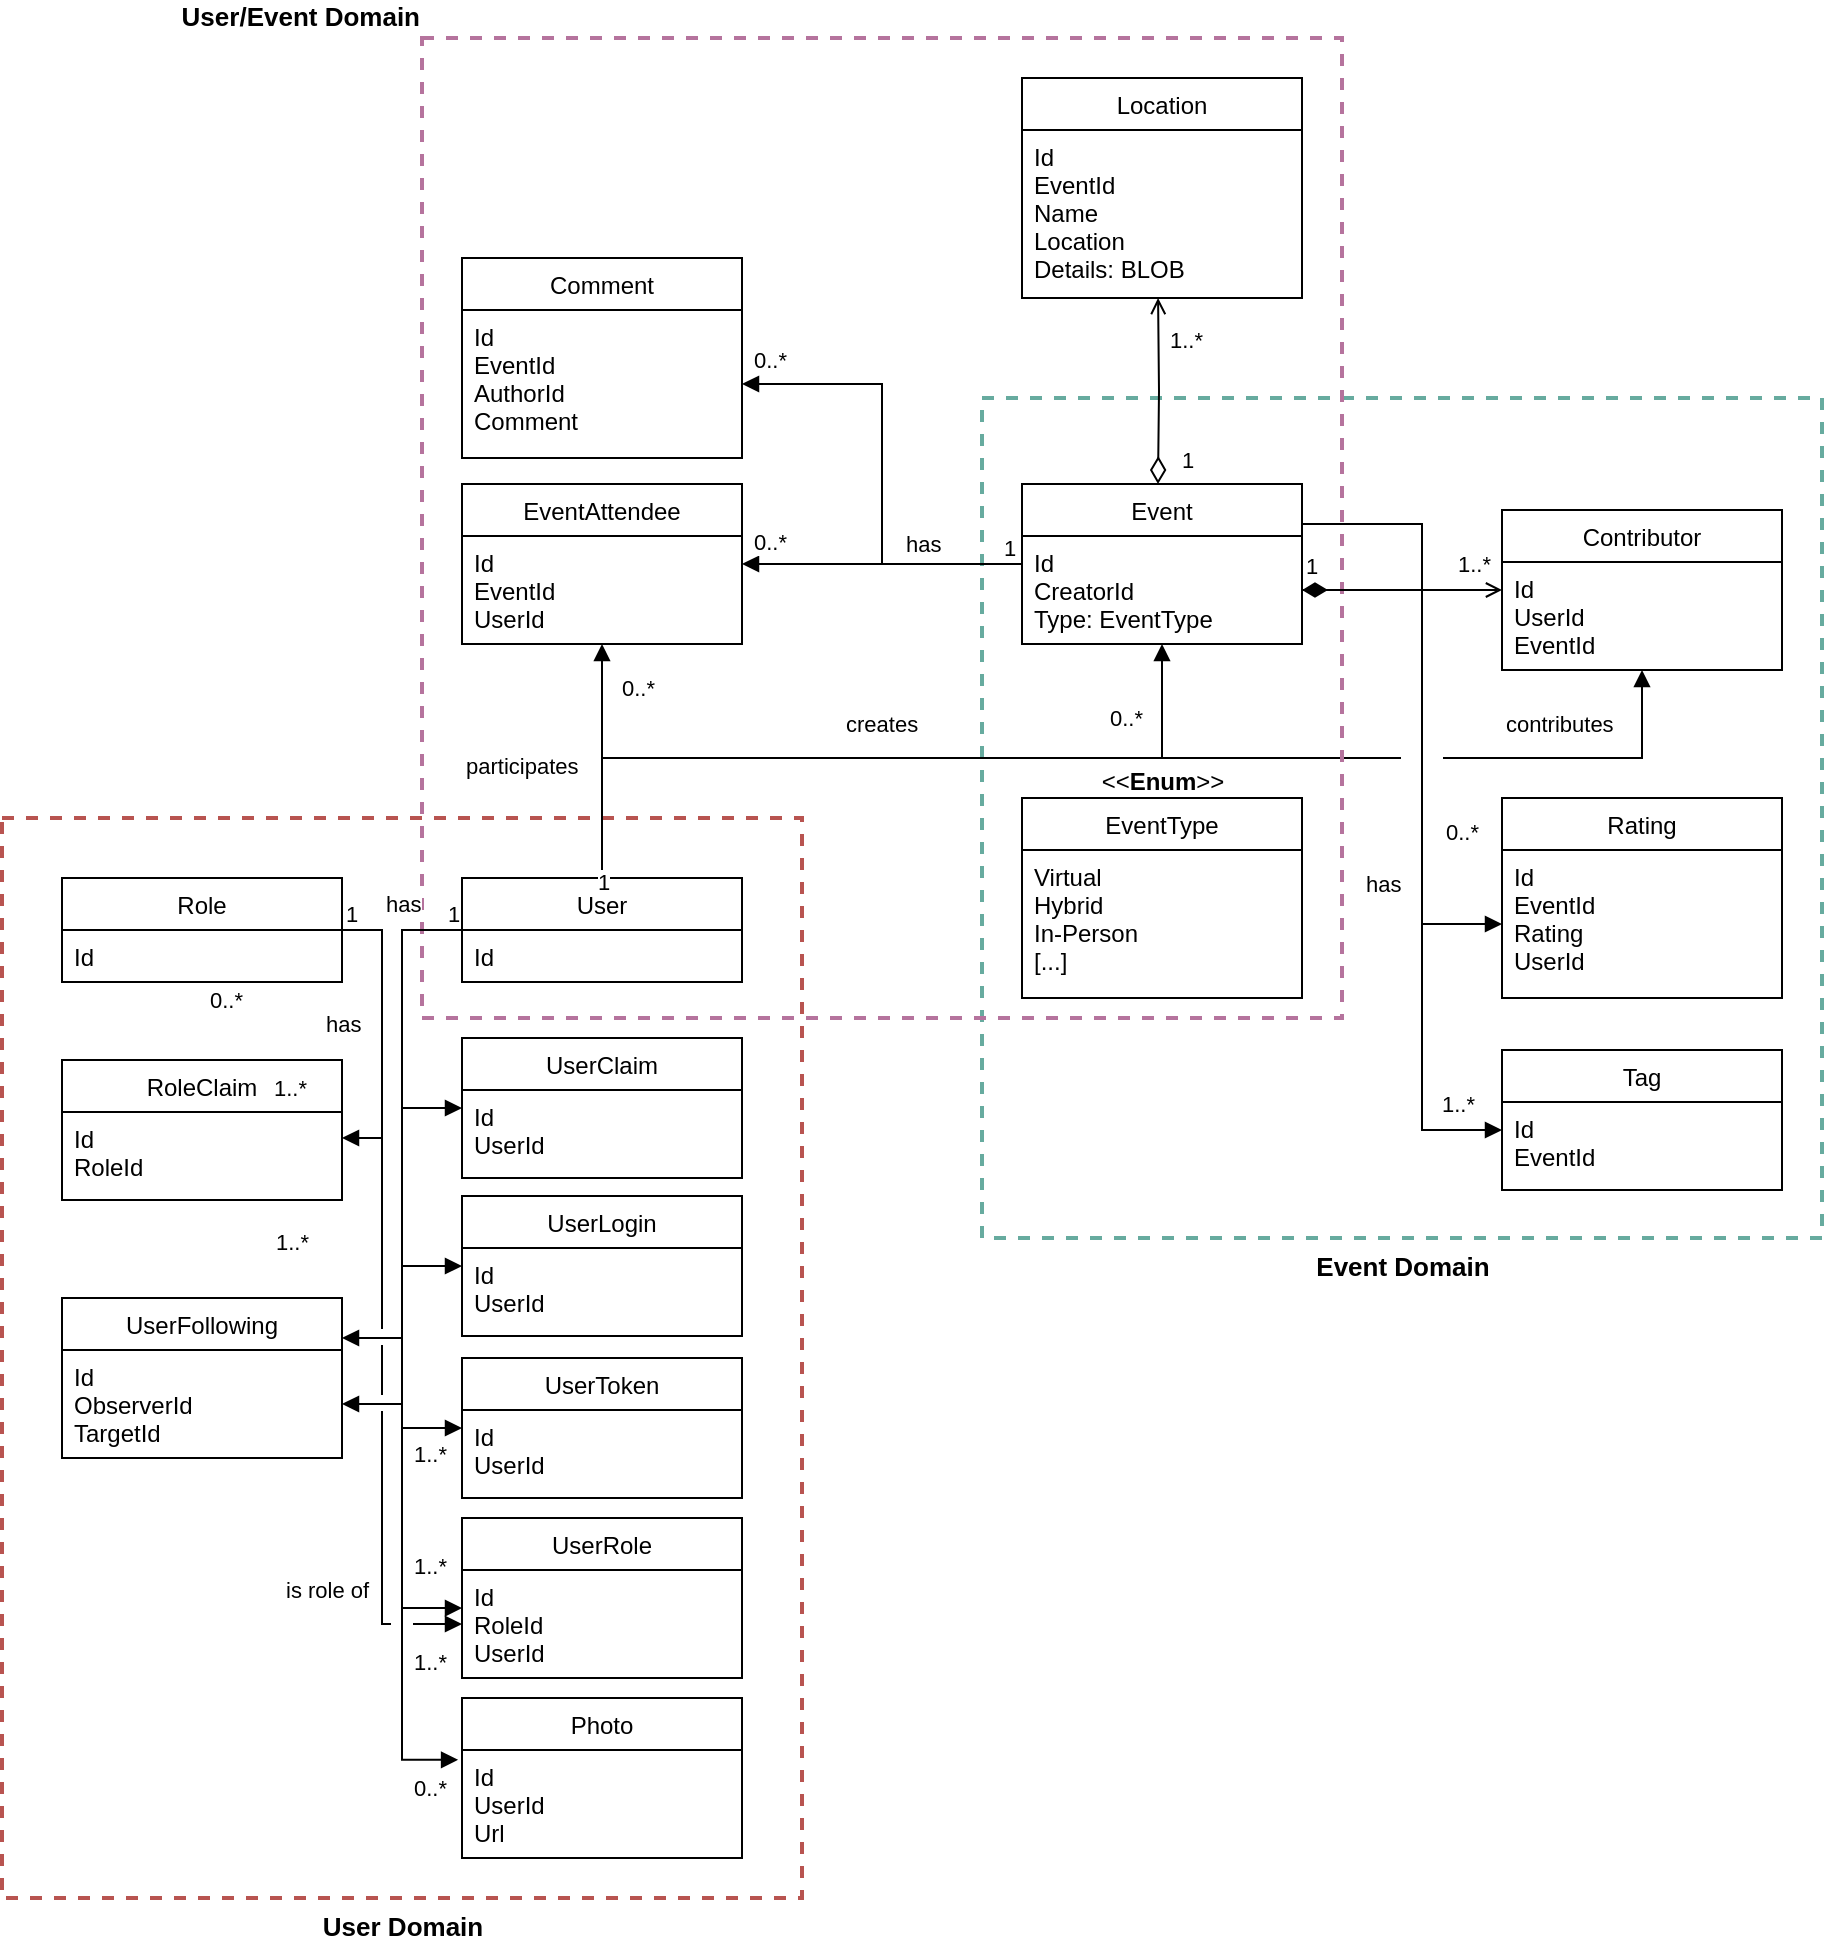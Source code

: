 <mxfile version="20.8.17" type="device"><diagram name="Page-1" id="86g745Wfbl-O8R3pguOT"><mxGraphModel dx="1393" dy="1907" grid="1" gridSize="10" guides="1" tooltips="1" connect="1" arrows="1" fold="1" page="1" pageScale="1" pageWidth="850" pageHeight="1100" math="0" shadow="0"><root><mxCell id="0"/><mxCell id="1" parent="0"/><mxCell id="SCVJK3KLuOIWNItaOH2P-81" value="&lt;b&gt;&lt;font style=&quot;font-size: 13px;&quot;&gt;Event Domain&lt;/font&gt;&lt;/b&gt;" style="verticalLabelPosition=bottom;verticalAlign=top;html=1;shape=mxgraph.basic.rect;fillColor2=none;strokeWidth=2;size=20;indent=5;fillColor=none;dashed=1;strokeColor=#67AB9F;" vertex="1" parent="1"><mxGeometry x="540" y="60" width="420" height="420" as="geometry"/></mxCell><mxCell id="SCVJK3KLuOIWNItaOH2P-72" value="is role of" style="endArrow=block;endFill=1;html=1;edgeStyle=orthogonalEdgeStyle;align=left;verticalAlign=top;rounded=0;startSize=8;endSize=6;entryX=0;entryY=0.5;entryDx=0;entryDy=0;" edge="1" parent="1" source="SCVJK3KLuOIWNItaOH2P-49" target="SCVJK3KLuOIWNItaOH2P-52"><mxGeometry x="0.657" y="-50" relative="1" as="geometry"><mxPoint x="340" y="500" as="sourcePoint"/><mxPoint x="500" y="500" as="targetPoint"/><Array as="points"><mxPoint x="240" y="326"/><mxPoint x="240" y="673"/></Array><mxPoint as="offset"/></mxGeometry></mxCell><mxCell id="SCVJK3KLuOIWNItaOH2P-73" value="1" style="edgeLabel;resizable=0;html=1;align=left;verticalAlign=bottom;dashed=1;strokeWidth=2;fillColor=none;" connectable="0" vertex="1" parent="SCVJK3KLuOIWNItaOH2P-72"><mxGeometry x="-1" relative="1" as="geometry"/></mxCell><mxCell id="SCVJK3KLuOIWNItaOH2P-47" value="&lt;b&gt;&lt;font style=&quot;font-size: 13px;&quot;&gt;User Domain&lt;/font&gt;&lt;/b&gt;" style="verticalLabelPosition=bottom;verticalAlign=top;html=1;shape=mxgraph.basic.rect;fillColor2=none;strokeWidth=2;size=20;indent=5;fillColor=none;dashed=1;strokeColor=#b85450;" vertex="1" parent="1"><mxGeometry x="50" y="270" width="400" height="540" as="geometry"/></mxCell><mxCell id="SCVJK3KLuOIWNItaOH2P-133" value="" style="verticalLabelPosition=bottom;verticalAlign=top;html=1;shape=mxgraph.basic.rect;fillColor2=none;strokeWidth=1;size=20;indent=5;strokeColor=#FFFFFF;fontSize=13;fontColor=none;fillColor=default;" vertex="1" parent="1"><mxGeometry x="235" y="526" width="10" height="7" as="geometry"/></mxCell><mxCell id="SCVJK3KLuOIWNItaOH2P-132" value="" style="verticalLabelPosition=bottom;verticalAlign=top;html=1;shape=mxgraph.basic.rect;fillColor2=none;strokeWidth=1;size=20;indent=5;strokeColor=#FFFFFF;fontSize=13;fontColor=none;fillColor=default;" vertex="1" parent="1"><mxGeometry x="235" y="559" width="10" height="7" as="geometry"/></mxCell><mxCell id="SCVJK3KLuOIWNItaOH2P-127" value="" style="verticalLabelPosition=bottom;verticalAlign=top;html=1;shape=mxgraph.basic.rect;fillColor2=none;strokeWidth=1;size=20;indent=5;strokeColor=#FFFFFF;fontSize=13;fontColor=none;fillColor=default;" vertex="1" parent="1"><mxGeometry x="245" y="668.5" width="10" height="15.5" as="geometry"/></mxCell><mxCell id="SCVJK3KLuOIWNItaOH2P-25" value="contributes" style="endArrow=block;endFill=1;html=1;align=left;verticalAlign=top;rounded=0;exitX=0.5;exitY=0;exitDx=0;exitDy=0;edgeStyle=orthogonalEdgeStyle;" edge="1" parent="1" source="SCVJK3KLuOIWNItaOH2P-1" target="SCVJK3KLuOIWNItaOH2P-20"><mxGeometry x="0.635" y="30" relative="1" as="geometry"><mxPoint x="630" y="320" as="sourcePoint"/><mxPoint x="780" y="280" as="targetPoint"/><mxPoint as="offset"/><Array as="points"><mxPoint x="350" y="240"/><mxPoint x="870" y="240"/></Array></mxGeometry></mxCell><mxCell id="SCVJK3KLuOIWNItaOH2P-26" value="1..*" style="edgeLabel;resizable=0;html=1;align=left;verticalAlign=bottom;" connectable="0" vertex="1" parent="SCVJK3KLuOIWNItaOH2P-25"><mxGeometry x="-1" relative="1" as="geometry"><mxPoint x="-165" y="190" as="offset"/></mxGeometry></mxCell><mxCell id="SCVJK3KLuOIWNItaOH2P-124" value="" style="verticalLabelPosition=bottom;verticalAlign=top;html=1;shape=mxgraph.basic.rect;fillColor2=none;strokeWidth=1;size=0;indent=5;strokeColor=#FFFFFF;fontSize=13;fontColor=none;fillColor=default;" vertex="1" parent="1"><mxGeometry x="245" y="668.5" width="10" height="10.5" as="geometry"/></mxCell><mxCell id="SCVJK3KLuOIWNItaOH2P-94" value="&lt;b&gt;&lt;font style=&quot;font-size: 13px;&quot;&gt;User/Event Domain&lt;/font&gt;&lt;/b&gt;" style="verticalLabelPosition=top;verticalAlign=bottom;html=1;shape=mxgraph.basic.rect;fillColor2=none;strokeWidth=2;size=20;indent=5;fillColor=none;dashed=1;strokeColor=#B5739D;labelPosition=left;align=right;" vertex="1" parent="1"><mxGeometry x="260" y="-120" width="460" height="490" as="geometry"/></mxCell><mxCell id="SCVJK3KLuOIWNItaOH2P-1" value="User" style="swimlane;fontStyle=0;childLayout=stackLayout;horizontal=1;startSize=26;fillColor=none;horizontalStack=0;resizeParent=1;resizeParentMax=0;resizeLast=0;collapsible=1;marginBottom=0;" vertex="1" parent="1"><mxGeometry x="280" y="300" width="140" height="52" as="geometry"/></mxCell><mxCell id="SCVJK3KLuOIWNItaOH2P-2" value="Id" style="text;strokeColor=none;fillColor=none;align=left;verticalAlign=top;spacingLeft=4;spacingRight=4;overflow=hidden;rotatable=0;points=[[0,0.5],[1,0.5]];portConstraint=eastwest;" vertex="1" parent="SCVJK3KLuOIWNItaOH2P-1"><mxGeometry y="26" width="140" height="26" as="geometry"/></mxCell><mxCell id="SCVJK3KLuOIWNItaOH2P-5" value="Event" style="swimlane;fontStyle=0;childLayout=stackLayout;horizontal=1;startSize=26;fillColor=none;horizontalStack=0;resizeParent=1;resizeParentMax=0;resizeLast=0;collapsible=1;marginBottom=0;" vertex="1" parent="1"><mxGeometry x="560" y="103" width="140" height="80" as="geometry"/></mxCell><mxCell id="SCVJK3KLuOIWNItaOH2P-6" value="Id&#10;CreatorId&#10;Type: EventType" style="text;strokeColor=none;fillColor=none;align=left;verticalAlign=top;spacingLeft=4;spacingRight=4;overflow=hidden;rotatable=0;points=[[0,0.5],[1,0.5]];portConstraint=eastwest;" vertex="1" parent="SCVJK3KLuOIWNItaOH2P-5"><mxGeometry y="26" width="140" height="54" as="geometry"/></mxCell><mxCell id="SCVJK3KLuOIWNItaOH2P-7" value="EventAttendee" style="swimlane;fontStyle=0;childLayout=stackLayout;horizontal=1;startSize=26;fillColor=none;horizontalStack=0;resizeParent=1;resizeParentMax=0;resizeLast=0;collapsible=1;marginBottom=0;" vertex="1" parent="1"><mxGeometry x="280" y="103" width="140" height="80" as="geometry"/></mxCell><mxCell id="SCVJK3KLuOIWNItaOH2P-8" value="Id&#10;EventId&#10;UserId" style="text;strokeColor=none;fillColor=none;align=left;verticalAlign=top;spacingLeft=4;spacingRight=4;overflow=hidden;rotatable=0;points=[[0,0.5],[1,0.5]];portConstraint=eastwest;" vertex="1" parent="SCVJK3KLuOIWNItaOH2P-7"><mxGeometry y="26" width="140" height="54" as="geometry"/></mxCell><mxCell id="SCVJK3KLuOIWNItaOH2P-9" value="participates" style="endArrow=block;endFill=1;html=1;align=left;verticalAlign=top;rounded=0;exitX=0.5;exitY=0;exitDx=0;exitDy=0;" edge="1" parent="1" source="SCVJK3KLuOIWNItaOH2P-1" target="SCVJK3KLuOIWNItaOH2P-7"><mxGeometry x="0.186" y="70" relative="1" as="geometry"><mxPoint x="340" y="420" as="sourcePoint"/><mxPoint x="500" y="420" as="targetPoint"/><mxPoint as="offset"/></mxGeometry></mxCell><mxCell id="SCVJK3KLuOIWNItaOH2P-11" value="has" style="endArrow=block;endFill=1;html=1;align=left;verticalAlign=top;rounded=0;entryX=1;entryY=0.5;entryDx=0;entryDy=0;" edge="1" parent="1" source="SCVJK3KLuOIWNItaOH2P-5" target="SCVJK3KLuOIWNItaOH2P-7"><mxGeometry x="-0.143" y="-23" relative="1" as="geometry"><mxPoint x="530" y="160" as="sourcePoint"/><mxPoint x="360" y="192" as="targetPoint"/><mxPoint as="offset"/></mxGeometry></mxCell><mxCell id="SCVJK3KLuOIWNItaOH2P-12" value="1" style="edgeLabel;resizable=0;html=1;align=left;verticalAlign=bottom;" connectable="0" vertex="1" parent="SCVJK3KLuOIWNItaOH2P-11"><mxGeometry x="-1" relative="1" as="geometry"><mxPoint x="-11" as="offset"/></mxGeometry></mxCell><mxCell id="SCVJK3KLuOIWNItaOH2P-13" value="0..*" style="edgeLabel;resizable=0;html=1;align=left;verticalAlign=bottom;" connectable="0" vertex="1" parent="1"><mxGeometry x="350" y="320" as="geometry"><mxPoint x="8" y="-107" as="offset"/></mxGeometry></mxCell><mxCell id="SCVJK3KLuOIWNItaOH2P-15" value="0..*" style="edgeLabel;resizable=0;html=1;align=left;verticalAlign=bottom;" connectable="0" vertex="1" parent="1"><mxGeometry x="560" y="151" as="geometry"><mxPoint x="-136" y="-11" as="offset"/></mxGeometry></mxCell><mxCell id="SCVJK3KLuOIWNItaOH2P-16" value="creates" style="endArrow=block;endFill=1;html=1;align=left;verticalAlign=top;rounded=0;exitX=0.5;exitY=0;exitDx=0;exitDy=0;edgeStyle=orthogonalEdgeStyle;" edge="1" parent="1" source="SCVJK3KLuOIWNItaOH2P-1" target="SCVJK3KLuOIWNItaOH2P-5"><mxGeometry x="-0.093" y="30" relative="1" as="geometry"><mxPoint x="570" y="166" as="sourcePoint"/><mxPoint x="650" y="230" as="targetPoint"/><mxPoint as="offset"/><Array as="points"><mxPoint x="350" y="240"/><mxPoint x="630" y="240"/></Array></mxGeometry></mxCell><mxCell id="SCVJK3KLuOIWNItaOH2P-17" value="1..*" style="edgeLabel;resizable=0;html=1;align=left;verticalAlign=bottom;" connectable="0" vertex="1" parent="SCVJK3KLuOIWNItaOH2P-16"><mxGeometry x="-1" relative="1" as="geometry"><mxPoint x="-166" y="113" as="offset"/></mxGeometry></mxCell><mxCell id="SCVJK3KLuOIWNItaOH2P-18" value="0..*" style="edgeLabel;resizable=0;html=1;align=left;verticalAlign=bottom;" connectable="0" vertex="1" parent="1"><mxGeometry x="430" y="370" as="geometry"><mxPoint x="172" y="-142" as="offset"/></mxGeometry></mxCell><mxCell id="SCVJK3KLuOIWNItaOH2P-19" value="Contributor" style="swimlane;fontStyle=0;childLayout=stackLayout;horizontal=1;startSize=26;fillColor=none;horizontalStack=0;resizeParent=1;resizeParentMax=0;resizeLast=0;collapsible=1;marginBottom=0;" vertex="1" parent="1"><mxGeometry x="800" y="116" width="140" height="80" as="geometry"/></mxCell><mxCell id="SCVJK3KLuOIWNItaOH2P-20" value="Id&#10;UserId&#10;EventId" style="text;strokeColor=none;fillColor=none;align=left;verticalAlign=top;spacingLeft=4;spacingRight=4;overflow=hidden;rotatable=0;points=[[0,0.5],[1,0.5]];portConstraint=eastwest;" vertex="1" parent="SCVJK3KLuOIWNItaOH2P-19"><mxGeometry y="26" width="140" height="54" as="geometry"/></mxCell><mxCell id="SCVJK3KLuOIWNItaOH2P-21" value="1" style="endArrow=open;html=1;endSize=6;startArrow=diamondThin;startSize=10;startFill=1;align=left;verticalAlign=bottom;rounded=0;exitX=1;exitY=0.5;exitDx=0;exitDy=0;" edge="1" parent="1" source="SCVJK3KLuOIWNItaOH2P-6" target="SCVJK3KLuOIWNItaOH2P-19"><mxGeometry x="-1" y="3" relative="1" as="geometry"><mxPoint x="340" y="420" as="sourcePoint"/><mxPoint x="500" y="420" as="targetPoint"/></mxGeometry></mxCell><mxCell id="SCVJK3KLuOIWNItaOH2P-24" value="1..*" style="edgeLabel;resizable=0;html=1;align=left;verticalAlign=bottom;" connectable="0" vertex="1" parent="1"><mxGeometry x="776" y="151" as="geometry"/></mxCell><mxCell id="SCVJK3KLuOIWNItaOH2P-29" value="Tag" style="swimlane;fontStyle=0;childLayout=stackLayout;horizontal=1;startSize=26;fillColor=none;horizontalStack=0;resizeParent=1;resizeParentMax=0;resizeLast=0;collapsible=1;marginBottom=0;" vertex="1" parent="1"><mxGeometry x="800" y="386" width="140" height="70" as="geometry"/></mxCell><mxCell id="SCVJK3KLuOIWNItaOH2P-30" value="Id&#10;EventId" style="text;strokeColor=none;fillColor=none;align=left;verticalAlign=top;spacingLeft=4;spacingRight=4;overflow=hidden;rotatable=0;points=[[0,0.5],[1,0.5]];portConstraint=eastwest;" vertex="1" parent="SCVJK3KLuOIWNItaOH2P-29"><mxGeometry y="26" width="140" height="44" as="geometry"/></mxCell><mxCell id="SCVJK3KLuOIWNItaOH2P-31" value="" style="endArrow=block;endFill=1;html=1;align=left;verticalAlign=top;rounded=0;exitX=1;exitY=0.5;exitDx=0;exitDy=0;edgeStyle=orthogonalEdgeStyle;" edge="1" parent="1" source="SCVJK3KLuOIWNItaOH2P-6" target="SCVJK3KLuOIWNItaOH2P-29"><mxGeometry x="0.589" y="-60" relative="1" as="geometry"><mxPoint x="430" y="336" as="sourcePoint"/><mxPoint x="640" y="201" as="targetPoint"/><mxPoint as="offset"/><Array as="points"><mxPoint x="760" y="156"/><mxPoint x="760" y="426"/></Array></mxGeometry></mxCell><mxCell id="SCVJK3KLuOIWNItaOH2P-33" value="1..*" style="edgeLabel;resizable=0;html=1;align=left;verticalAlign=bottom;" connectable="0" vertex="1" parent="1"><mxGeometry x="770" y="410" as="geometry"><mxPoint x="-2" y="11" as="offset"/></mxGeometry></mxCell><mxCell id="SCVJK3KLuOIWNItaOH2P-45" value="" style="group" vertex="1" connectable="0" parent="1"><mxGeometry x="560" y="237" width="140" height="123" as="geometry"/></mxCell><mxCell id="SCVJK3KLuOIWNItaOH2P-42" value="EventType" style="swimlane;fontStyle=0;childLayout=stackLayout;horizontal=1;startSize=26;fillColor=none;horizontalStack=0;resizeParent=1;resizeParentMax=0;resizeLast=0;collapsible=1;marginBottom=0;" vertex="1" parent="SCVJK3KLuOIWNItaOH2P-45"><mxGeometry y="23" width="140" height="100" as="geometry"/></mxCell><mxCell id="SCVJK3KLuOIWNItaOH2P-43" value="Virtual&#10;Hybrid&#10;In-Person&#10;[...]" style="text;strokeColor=none;fillColor=none;align=left;verticalAlign=top;spacingLeft=4;spacingRight=4;overflow=hidden;rotatable=0;points=[[0,0.5],[1,0.5]];portConstraint=eastwest;" vertex="1" parent="SCVJK3KLuOIWNItaOH2P-42"><mxGeometry y="26" width="140" height="74" as="geometry"/></mxCell><mxCell id="SCVJK3KLuOIWNItaOH2P-44" value="&amp;lt;&amp;lt;&lt;b&gt;Enum&lt;/b&gt;&amp;gt;&amp;gt;" style="text;html=1;align=center;verticalAlign=middle;resizable=0;points=[];autosize=1;strokeColor=none;fillColor=none;" vertex="1" parent="SCVJK3KLuOIWNItaOH2P-45"><mxGeometry x="30" width="80" height="30" as="geometry"/></mxCell><mxCell id="SCVJK3KLuOIWNItaOH2P-49" value="Role" style="swimlane;fontStyle=0;childLayout=stackLayout;horizontal=1;startSize=26;fillColor=none;horizontalStack=0;resizeParent=1;resizeParentMax=0;resizeLast=0;collapsible=1;marginBottom=0;" vertex="1" parent="1"><mxGeometry x="80" y="300" width="140" height="52" as="geometry"/></mxCell><mxCell id="SCVJK3KLuOIWNItaOH2P-50" value="Id" style="text;strokeColor=none;fillColor=none;align=left;verticalAlign=top;spacingLeft=4;spacingRight=4;overflow=hidden;rotatable=0;points=[[0,0.5],[1,0.5]];portConstraint=eastwest;" vertex="1" parent="SCVJK3KLuOIWNItaOH2P-49"><mxGeometry y="26" width="140" height="26" as="geometry"/></mxCell><mxCell id="SCVJK3KLuOIWNItaOH2P-51" value="UserRole" style="swimlane;fontStyle=0;childLayout=stackLayout;horizontal=1;startSize=26;fillColor=none;horizontalStack=0;resizeParent=1;resizeParentMax=0;resizeLast=0;collapsible=1;marginBottom=0;" vertex="1" parent="1"><mxGeometry x="280" y="620" width="140" height="80" as="geometry"/></mxCell><mxCell id="SCVJK3KLuOIWNItaOH2P-52" value="Id&#10;RoleId&#10;UserId" style="text;strokeColor=none;fillColor=none;align=left;verticalAlign=top;spacingLeft=4;spacingRight=4;overflow=hidden;rotatable=0;points=[[0,0.5],[1,0.5]];portConstraint=eastwest;" vertex="1" parent="SCVJK3KLuOIWNItaOH2P-51"><mxGeometry y="26" width="140" height="54" as="geometry"/></mxCell><mxCell id="SCVJK3KLuOIWNItaOH2P-53" value="UserClaim" style="swimlane;fontStyle=0;childLayout=stackLayout;horizontal=1;startSize=26;fillColor=none;horizontalStack=0;resizeParent=1;resizeParentMax=0;resizeLast=0;collapsible=1;marginBottom=0;" vertex="1" parent="1"><mxGeometry x="280" y="380" width="140" height="70" as="geometry"/></mxCell><mxCell id="SCVJK3KLuOIWNItaOH2P-54" value="Id&#10;UserId" style="text;strokeColor=none;fillColor=none;align=left;verticalAlign=top;spacingLeft=4;spacingRight=4;overflow=hidden;rotatable=0;points=[[0,0.5],[1,0.5]];portConstraint=eastwest;" vertex="1" parent="SCVJK3KLuOIWNItaOH2P-53"><mxGeometry y="26" width="140" height="44" as="geometry"/></mxCell><mxCell id="SCVJK3KLuOIWNItaOH2P-55" value="UserToken" style="swimlane;fontStyle=0;childLayout=stackLayout;horizontal=1;startSize=26;fillColor=none;horizontalStack=0;resizeParent=1;resizeParentMax=0;resizeLast=0;collapsible=1;marginBottom=0;" vertex="1" parent="1"><mxGeometry x="280" y="540" width="140" height="70" as="geometry"/></mxCell><mxCell id="SCVJK3KLuOIWNItaOH2P-56" value="Id&#10;UserId" style="text;strokeColor=none;fillColor=none;align=left;verticalAlign=top;spacingLeft=4;spacingRight=4;overflow=hidden;rotatable=0;points=[[0,0.5],[1,0.5]];portConstraint=eastwest;" vertex="1" parent="SCVJK3KLuOIWNItaOH2P-55"><mxGeometry y="26" width="140" height="44" as="geometry"/></mxCell><mxCell id="SCVJK3KLuOIWNItaOH2P-57" value="UserLogin" style="swimlane;fontStyle=0;childLayout=stackLayout;horizontal=1;startSize=26;fillColor=none;horizontalStack=0;resizeParent=1;resizeParentMax=0;resizeLast=0;collapsible=1;marginBottom=0;" vertex="1" parent="1"><mxGeometry x="280" y="459" width="140" height="70" as="geometry"/></mxCell><mxCell id="SCVJK3KLuOIWNItaOH2P-58" value="Id&#10;UserId" style="text;strokeColor=none;fillColor=none;align=left;verticalAlign=top;spacingLeft=4;spacingRight=4;overflow=hidden;rotatable=0;points=[[0,0.5],[1,0.5]];portConstraint=eastwest;" vertex="1" parent="SCVJK3KLuOIWNItaOH2P-57"><mxGeometry y="26" width="140" height="44" as="geometry"/></mxCell><mxCell id="SCVJK3KLuOIWNItaOH2P-62" value="name" style="endArrow=block;endFill=1;html=1;edgeStyle=orthogonalEdgeStyle;align=left;verticalAlign=top;rounded=0;startSize=8;endSize=6;exitX=0;exitY=0.5;exitDx=0;exitDy=0;entryX=0;entryY=0.5;entryDx=0;entryDy=0;fontColor=none;noLabel=1;" edge="1" parent="1" source="SCVJK3KLuOIWNItaOH2P-1" target="SCVJK3KLuOIWNItaOH2P-57"><mxGeometry x="-1" y="97" relative="1" as="geometry"><mxPoint x="340" y="500" as="sourcePoint"/><mxPoint x="500" y="500" as="targetPoint"/><Array as="points"><mxPoint x="250" y="326"/><mxPoint x="250" y="494"/></Array><mxPoint x="80" y="-43" as="offset"/></mxGeometry></mxCell><mxCell id="SCVJK3KLuOIWNItaOH2P-64" value="name" style="endArrow=block;endFill=1;html=1;edgeStyle=orthogonalEdgeStyle;align=left;verticalAlign=top;rounded=0;startSize=8;endSize=6;exitX=0;exitY=0.5;exitDx=0;exitDy=0;entryX=0;entryY=0.5;entryDx=0;entryDy=0;fontColor=none;noLabel=1;" edge="1" parent="1" source="SCVJK3KLuOIWNItaOH2P-1" target="SCVJK3KLuOIWNItaOH2P-55"><mxGeometry x="-1" y="88" relative="1" as="geometry"><mxPoint x="290" y="336" as="sourcePoint"/><mxPoint x="290" y="495" as="targetPoint"/><Array as="points"><mxPoint x="250" y="326"/><mxPoint x="250" y="575"/></Array><mxPoint x="70" y="-34" as="offset"/></mxGeometry></mxCell><mxCell id="SCVJK3KLuOIWNItaOH2P-70" value="has" style="endArrow=block;endFill=1;html=1;edgeStyle=orthogonalEdgeStyle;align=left;verticalAlign=top;rounded=0;startSize=8;endSize=6;exitX=0;exitY=0.5;exitDx=0;exitDy=0;entryX=0;entryY=0.5;entryDx=0;entryDy=0;" edge="1" parent="1" source="SCVJK3KLuOIWNItaOH2P-1" target="SCVJK3KLuOIWNItaOH2P-53"><mxGeometry x="-0.597" y="-28" relative="1" as="geometry"><mxPoint x="300" y="346" as="sourcePoint"/><mxPoint x="300" y="566" as="targetPoint"/><Array as="points"><mxPoint x="250" y="326"/><mxPoint x="250" y="415"/></Array><mxPoint x="18" y="-26" as="offset"/></mxGeometry></mxCell><mxCell id="SCVJK3KLuOIWNItaOH2P-71" value="1..*" style="edgeLabel;resizable=0;html=1;align=left;verticalAlign=bottom;dashed=1;strokeWidth=2;fillColor=none;" connectable="0" vertex="1" parent="SCVJK3KLuOIWNItaOH2P-70"><mxGeometry x="-1" relative="1" as="geometry"><mxPoint x="-26" y="270" as="offset"/></mxGeometry></mxCell><mxCell id="SCVJK3KLuOIWNItaOH2P-74" value="1..*" style="edgeLabel;resizable=0;html=1;align=left;verticalAlign=bottom;dashed=1;strokeWidth=2;fillColor=none;" connectable="0" vertex="1" parent="1"><mxGeometry x="254" y="652" as="geometry"/></mxCell><mxCell id="SCVJK3KLuOIWNItaOH2P-75" value="RoleClaim" style="swimlane;fontStyle=0;childLayout=stackLayout;horizontal=1;startSize=26;fillColor=none;horizontalStack=0;resizeParent=1;resizeParentMax=0;resizeLast=0;collapsible=1;marginBottom=0;" vertex="1" parent="1"><mxGeometry x="80" y="391" width="140" height="70" as="geometry"/></mxCell><mxCell id="SCVJK3KLuOIWNItaOH2P-76" value="Id&#10;RoleId" style="text;strokeColor=none;fillColor=none;align=left;verticalAlign=top;spacingLeft=4;spacingRight=4;overflow=hidden;rotatable=0;points=[[0,0.5],[1,0.5]];portConstraint=eastwest;" vertex="1" parent="SCVJK3KLuOIWNItaOH2P-75"><mxGeometry y="26" width="140" height="44" as="geometry"/></mxCell><mxCell id="SCVJK3KLuOIWNItaOH2P-77" value="has" style="endArrow=block;endFill=1;html=1;edgeStyle=orthogonalEdgeStyle;align=left;verticalAlign=top;rounded=0;startSize=8;endSize=6;exitX=1;exitY=0.5;exitDx=0;exitDy=0;" edge="1" parent="1"><mxGeometry x="-0.25" y="-30" relative="1" as="geometry"><mxPoint x="220" y="326" as="sourcePoint"/><mxPoint x="220" y="430" as="targetPoint"/><Array as="points"><mxPoint x="240" y="326"/><mxPoint x="240" y="430"/></Array><mxPoint as="offset"/></mxGeometry></mxCell><mxCell id="SCVJK3KLuOIWNItaOH2P-78" value="1" style="edgeLabel;resizable=0;html=1;align=left;verticalAlign=bottom;dashed=1;strokeWidth=2;fillColor=none;" connectable="0" vertex="1" parent="SCVJK3KLuOIWNItaOH2P-77"><mxGeometry x="-1" relative="1" as="geometry"/></mxCell><mxCell id="SCVJK3KLuOIWNItaOH2P-80" value="0..*" style="edgeLabel;resizable=0;html=1;align=left;verticalAlign=bottom;" connectable="0" vertex="1" parent="1"><mxGeometry x="265.02" y="530" as="geometry"><mxPoint x="-113" y="-161" as="offset"/></mxGeometry></mxCell><mxCell id="SCVJK3KLuOIWNItaOH2P-82" value="1..*" style="edgeLabel;resizable=0;html=1;align=left;verticalAlign=bottom;dashed=1;strokeWidth=2;fillColor=none;" connectable="0" vertex="1" parent="1"><mxGeometry x="254" y="700" as="geometry"/></mxCell><mxCell id="SCVJK3KLuOIWNItaOH2P-87" value="Rating" style="swimlane;fontStyle=0;childLayout=stackLayout;horizontal=1;startSize=26;fillColor=none;horizontalStack=0;resizeParent=1;resizeParentMax=0;resizeLast=0;collapsible=1;marginBottom=0;" vertex="1" parent="1"><mxGeometry x="800" y="260" width="140" height="100" as="geometry"/></mxCell><mxCell id="SCVJK3KLuOIWNItaOH2P-88" value="Id&#10;EventId&#10;Rating&#10;UserId" style="text;strokeColor=none;fillColor=none;align=left;verticalAlign=top;spacingLeft=4;spacingRight=4;overflow=hidden;rotatable=0;points=[[0,0.5],[1,0.5]];portConstraint=eastwest;" vertex="1" parent="SCVJK3KLuOIWNItaOH2P-87"><mxGeometry y="26" width="140" height="74" as="geometry"/></mxCell><mxCell id="SCVJK3KLuOIWNItaOH2P-98" value="" style="verticalLabelPosition=bottom;verticalAlign=top;html=1;shape=mxgraph.basic.rect;fillColor2=none;strokeWidth=1;size=20;indent=5;strokeColor=#FFFFFF;fontSize=13;fontColor=none;fillColor=default;" vertex="1" parent="1"><mxGeometry x="750" y="227" width="20" height="25.5" as="geometry"/></mxCell><mxCell id="SCVJK3KLuOIWNItaOH2P-89" value="has&amp;nbsp;" style="endArrow=block;endFill=1;html=1;align=left;verticalAlign=top;rounded=0;entryX=0;entryY=0.5;entryDx=0;entryDy=0;edgeStyle=orthogonalEdgeStyle;exitX=1;exitY=0.25;exitDx=0;exitDy=0;endSize=6;" edge="1" parent="1" source="SCVJK3KLuOIWNItaOH2P-5" target="SCVJK3KLuOIWNItaOH2P-88"><mxGeometry x="0.513" y="-30" relative="1" as="geometry"><mxPoint x="570" y="166" as="sourcePoint"/><mxPoint x="430" y="166" as="targetPoint"/><mxPoint as="offset"/><Array as="points"><mxPoint x="760" y="123"/><mxPoint x="760" y="323"/></Array></mxGeometry></mxCell><mxCell id="SCVJK3KLuOIWNItaOH2P-90" value="0..*" style="edgeLabel;resizable=0;html=1;align=left;verticalAlign=bottom;" connectable="0" vertex="1" parent="SCVJK3KLuOIWNItaOH2P-89"><mxGeometry x="-1" relative="1" as="geometry"><mxPoint x="70" y="162" as="offset"/></mxGeometry></mxCell><mxCell id="SCVJK3KLuOIWNItaOH2P-103" value="Photo" style="swimlane;fontStyle=0;childLayout=stackLayout;horizontal=1;startSize=26;fillColor=none;horizontalStack=0;resizeParent=1;resizeParentMax=0;resizeLast=0;collapsible=1;marginBottom=0;" vertex="1" parent="1"><mxGeometry x="280" y="710" width="140" height="80" as="geometry"/></mxCell><mxCell id="SCVJK3KLuOIWNItaOH2P-104" value="Id&#10;UserId&#10;Url" style="text;strokeColor=none;fillColor=none;align=left;verticalAlign=top;spacingLeft=4;spacingRight=4;overflow=hidden;rotatable=0;points=[[0,0.5],[1,0.5]];portConstraint=eastwest;" vertex="1" parent="SCVJK3KLuOIWNItaOH2P-103"><mxGeometry y="26" width="140" height="54" as="geometry"/></mxCell><mxCell id="SCVJK3KLuOIWNItaOH2P-109" value="name" style="endArrow=block;endFill=1;html=1;edgeStyle=orthogonalEdgeStyle;align=left;verticalAlign=top;rounded=0;startSize=8;endSize=6;exitX=0;exitY=0.5;exitDx=0;exitDy=0;entryX=0;entryY=0.352;entryDx=0;entryDy=0;entryPerimeter=0;fontColor=none;noLabel=1;" edge="1" parent="1" source="SCVJK3KLuOIWNItaOH2P-1" target="SCVJK3KLuOIWNItaOH2P-52"><mxGeometry x="-1" y="67" relative="1" as="geometry"><mxPoint x="280" y="326" as="sourcePoint"/><mxPoint x="289.02" y="665.018" as="targetPoint"/><Array as="points"><mxPoint x="250" y="326"/><mxPoint x="250" y="665"/></Array><mxPoint x="40" y="-13" as="offset"/></mxGeometry></mxCell><mxCell id="SCVJK3KLuOIWNItaOH2P-110" value="1" style="edgeLabel;resizable=0;html=1;align=left;verticalAlign=bottom;dashed=1;strokeWidth=2;fillColor=none;" connectable="0" vertex="1" parent="SCVJK3KLuOIWNItaOH2P-109"><mxGeometry x="-1" relative="1" as="geometry"><mxPoint x="-9" as="offset"/></mxGeometry></mxCell><mxCell id="SCVJK3KLuOIWNItaOH2P-114" value="0..*" style="edgeLabel;resizable=0;html=1;align=left;verticalAlign=bottom;dashed=1;strokeWidth=2;fillColor=none;" connectable="0" vertex="1" parent="1"><mxGeometry x="250" y="706" as="geometry"><mxPoint x="4" y="57" as="offset"/></mxGeometry></mxCell><mxCell id="SCVJK3KLuOIWNItaOH2P-115" value="Comment" style="swimlane;fontStyle=0;childLayout=stackLayout;horizontal=1;startSize=26;fillColor=none;horizontalStack=0;resizeParent=1;resizeParentMax=0;resizeLast=0;collapsible=1;marginBottom=0;" vertex="1" parent="1"><mxGeometry x="280" y="-10" width="140" height="100" as="geometry"/></mxCell><mxCell id="SCVJK3KLuOIWNItaOH2P-116" value="Id&#10;EventId&#10;AuthorId&#10;Comment" style="text;strokeColor=none;fillColor=none;align=left;verticalAlign=top;spacingLeft=4;spacingRight=4;overflow=hidden;rotatable=0;points=[[0,0.5],[1,0.5]];portConstraint=eastwest;" vertex="1" parent="SCVJK3KLuOIWNItaOH2P-115"><mxGeometry y="26" width="140" height="74" as="geometry"/></mxCell><mxCell id="SCVJK3KLuOIWNItaOH2P-117" value="" style="endArrow=block;endFill=1;html=1;align=left;verticalAlign=top;rounded=0;entryX=1;entryY=0.5;entryDx=0;entryDy=0;edgeStyle=orthogonalEdgeStyle;" edge="1" parent="1" source="SCVJK3KLuOIWNItaOH2P-5" target="SCVJK3KLuOIWNItaOH2P-116"><mxGeometry x="0.391" y="-96" relative="1" as="geometry"><mxPoint x="360" y="310" as="sourcePoint"/><mxPoint x="360" y="193" as="targetPoint"/><mxPoint x="90" y="63" as="offset"/><Array as="points"><mxPoint x="490" y="143"/><mxPoint x="490" y="53"/></Array></mxGeometry></mxCell><mxCell id="SCVJK3KLuOIWNItaOH2P-118" value="0..*" style="edgeLabel;resizable=0;html=1;align=left;verticalAlign=bottom;" connectable="0" vertex="1" parent="1"><mxGeometry x="560" y="60" as="geometry"><mxPoint x="-136" y="-11" as="offset"/></mxGeometry></mxCell><mxCell id="SCVJK3KLuOIWNItaOH2P-119" value="Location" style="swimlane;fontStyle=0;childLayout=stackLayout;horizontal=1;startSize=26;fillColor=none;horizontalStack=0;resizeParent=1;resizeParentMax=0;resizeLast=0;collapsible=1;marginBottom=0;" vertex="1" parent="1"><mxGeometry x="560" y="-100" width="140" height="110" as="geometry"/></mxCell><mxCell id="SCVJK3KLuOIWNItaOH2P-120" value="Id&#10;EventId&#10;Name&#10;Location&#10;Details: BLOB" style="text;strokeColor=none;fillColor=none;align=left;verticalAlign=top;spacingLeft=4;spacingRight=4;overflow=hidden;rotatable=0;points=[[0,0.5],[1,0.5]];portConstraint=eastwest;" vertex="1" parent="SCVJK3KLuOIWNItaOH2P-119"><mxGeometry y="26" width="140" height="84" as="geometry"/></mxCell><mxCell id="SCVJK3KLuOIWNItaOH2P-121" value="1" style="endArrow=open;html=1;endSize=6;startArrow=diamondThin;startSize=11;startFill=0;edgeStyle=orthogonalEdgeStyle;align=left;verticalAlign=bottom;rounded=0;fontSize=11;fontColor=default;exitX=0.5;exitY=0;exitDx=0;exitDy=0;entryX=0.486;entryY=1;entryDx=0;entryDy=0;entryPerimeter=0;" edge="1" parent="1" target="SCVJK3KLuOIWNItaOH2P-120"><mxGeometry x="-0.927" y="-10" relative="1" as="geometry"><mxPoint x="628" y="103" as="sourcePoint"/><mxPoint x="628" y="21.012" as="targetPoint"/><Array as="points"/><mxPoint as="offset"/></mxGeometry></mxCell><mxCell id="SCVJK3KLuOIWNItaOH2P-123" value="1..*" style="edgeLabel;resizable=0;html=1;align=left;verticalAlign=bottom;" connectable="0" vertex="1" parent="1"><mxGeometry x="781" y="156" as="geometry"><mxPoint x="-149" y="-117" as="offset"/></mxGeometry></mxCell><mxCell id="SCVJK3KLuOIWNItaOH2P-112" value="name" style="endArrow=block;endFill=1;html=1;edgeStyle=orthogonalEdgeStyle;align=left;verticalAlign=top;rounded=0;startSize=8;endSize=6;exitX=0;exitY=0.5;exitDx=0;exitDy=0;entryX=-0.014;entryY=0.091;entryDx=0;entryDy=0;entryPerimeter=0;fontColor=none;noLabel=1;" edge="1" parent="1" source="SCVJK3KLuOIWNItaOH2P-1" target="SCVJK3KLuOIWNItaOH2P-104"><mxGeometry x="-1" y="67" relative="1" as="geometry"><mxPoint x="290" y="336" as="sourcePoint"/><mxPoint x="290" y="675.008" as="targetPoint"/><Array as="points"><mxPoint x="250" y="326"/><mxPoint x="250" y="740"/></Array><mxPoint x="40" y="-13" as="offset"/></mxGeometry></mxCell><mxCell id="SCVJK3KLuOIWNItaOH2P-113" value="1" style="edgeLabel;resizable=0;html=1;align=left;verticalAlign=bottom;dashed=1;strokeWidth=2;fillColor=none;" connectable="0" vertex="1" parent="SCVJK3KLuOIWNItaOH2P-112"><mxGeometry x="-1" relative="1" as="geometry"><mxPoint x="66" y="-16" as="offset"/></mxGeometry></mxCell><mxCell id="SCVJK3KLuOIWNItaOH2P-128" value="UserFollowing" style="swimlane;fontStyle=0;childLayout=stackLayout;horizontal=1;startSize=26;fillColor=none;horizontalStack=0;resizeParent=1;resizeParentMax=0;resizeLast=0;collapsible=1;marginBottom=0;" vertex="1" parent="1"><mxGeometry x="80" y="510" width="140" height="80" as="geometry"/></mxCell><mxCell id="SCVJK3KLuOIWNItaOH2P-129" value="Id&#10;ObserverId&#10;TargetId" style="text;strokeColor=none;fillColor=none;align=left;verticalAlign=top;spacingLeft=4;spacingRight=4;overflow=hidden;rotatable=0;points=[[0,0.5],[1,0.5]];portConstraint=eastwest;" vertex="1" parent="SCVJK3KLuOIWNItaOH2P-128"><mxGeometry y="26" width="140" height="54" as="geometry"/></mxCell><mxCell id="SCVJK3KLuOIWNItaOH2P-130" value="name" style="endArrow=block;endFill=1;html=1;edgeStyle=orthogonalEdgeStyle;align=left;verticalAlign=top;rounded=0;startSize=8;endSize=6;exitX=0;exitY=0.5;exitDx=0;exitDy=0;entryX=1;entryY=0.25;entryDx=0;entryDy=0;fontColor=none;noLabel=1;" edge="1" parent="1" source="SCVJK3KLuOIWNItaOH2P-1" target="SCVJK3KLuOIWNItaOH2P-128"><mxGeometry x="-1" y="97" relative="1" as="geometry"><mxPoint x="290" y="336" as="sourcePoint"/><mxPoint x="290" y="504" as="targetPoint"/><Array as="points"><mxPoint x="250" y="326"/><mxPoint x="250" y="530"/></Array><mxPoint x="80" y="-43" as="offset"/></mxGeometry></mxCell><mxCell id="SCVJK3KLuOIWNItaOH2P-131" value="name" style="endArrow=block;endFill=1;html=1;edgeStyle=orthogonalEdgeStyle;align=left;verticalAlign=top;rounded=0;startSize=8;endSize=6;exitX=0;exitY=0.5;exitDx=0;exitDy=0;fontColor=none;noLabel=1;entryX=1;entryY=0.5;entryDx=0;entryDy=0;" edge="1" parent="1" source="SCVJK3KLuOIWNItaOH2P-1" target="SCVJK3KLuOIWNItaOH2P-129"><mxGeometry x="-1" y="97" relative="1" as="geometry"><mxPoint x="290" y="336" as="sourcePoint"/><mxPoint x="210" y="550" as="targetPoint"/><Array as="points"><mxPoint x="250" y="326"/><mxPoint x="250" y="563"/></Array><mxPoint x="80" y="-43" as="offset"/></mxGeometry></mxCell></root></mxGraphModel></diagram></mxfile>